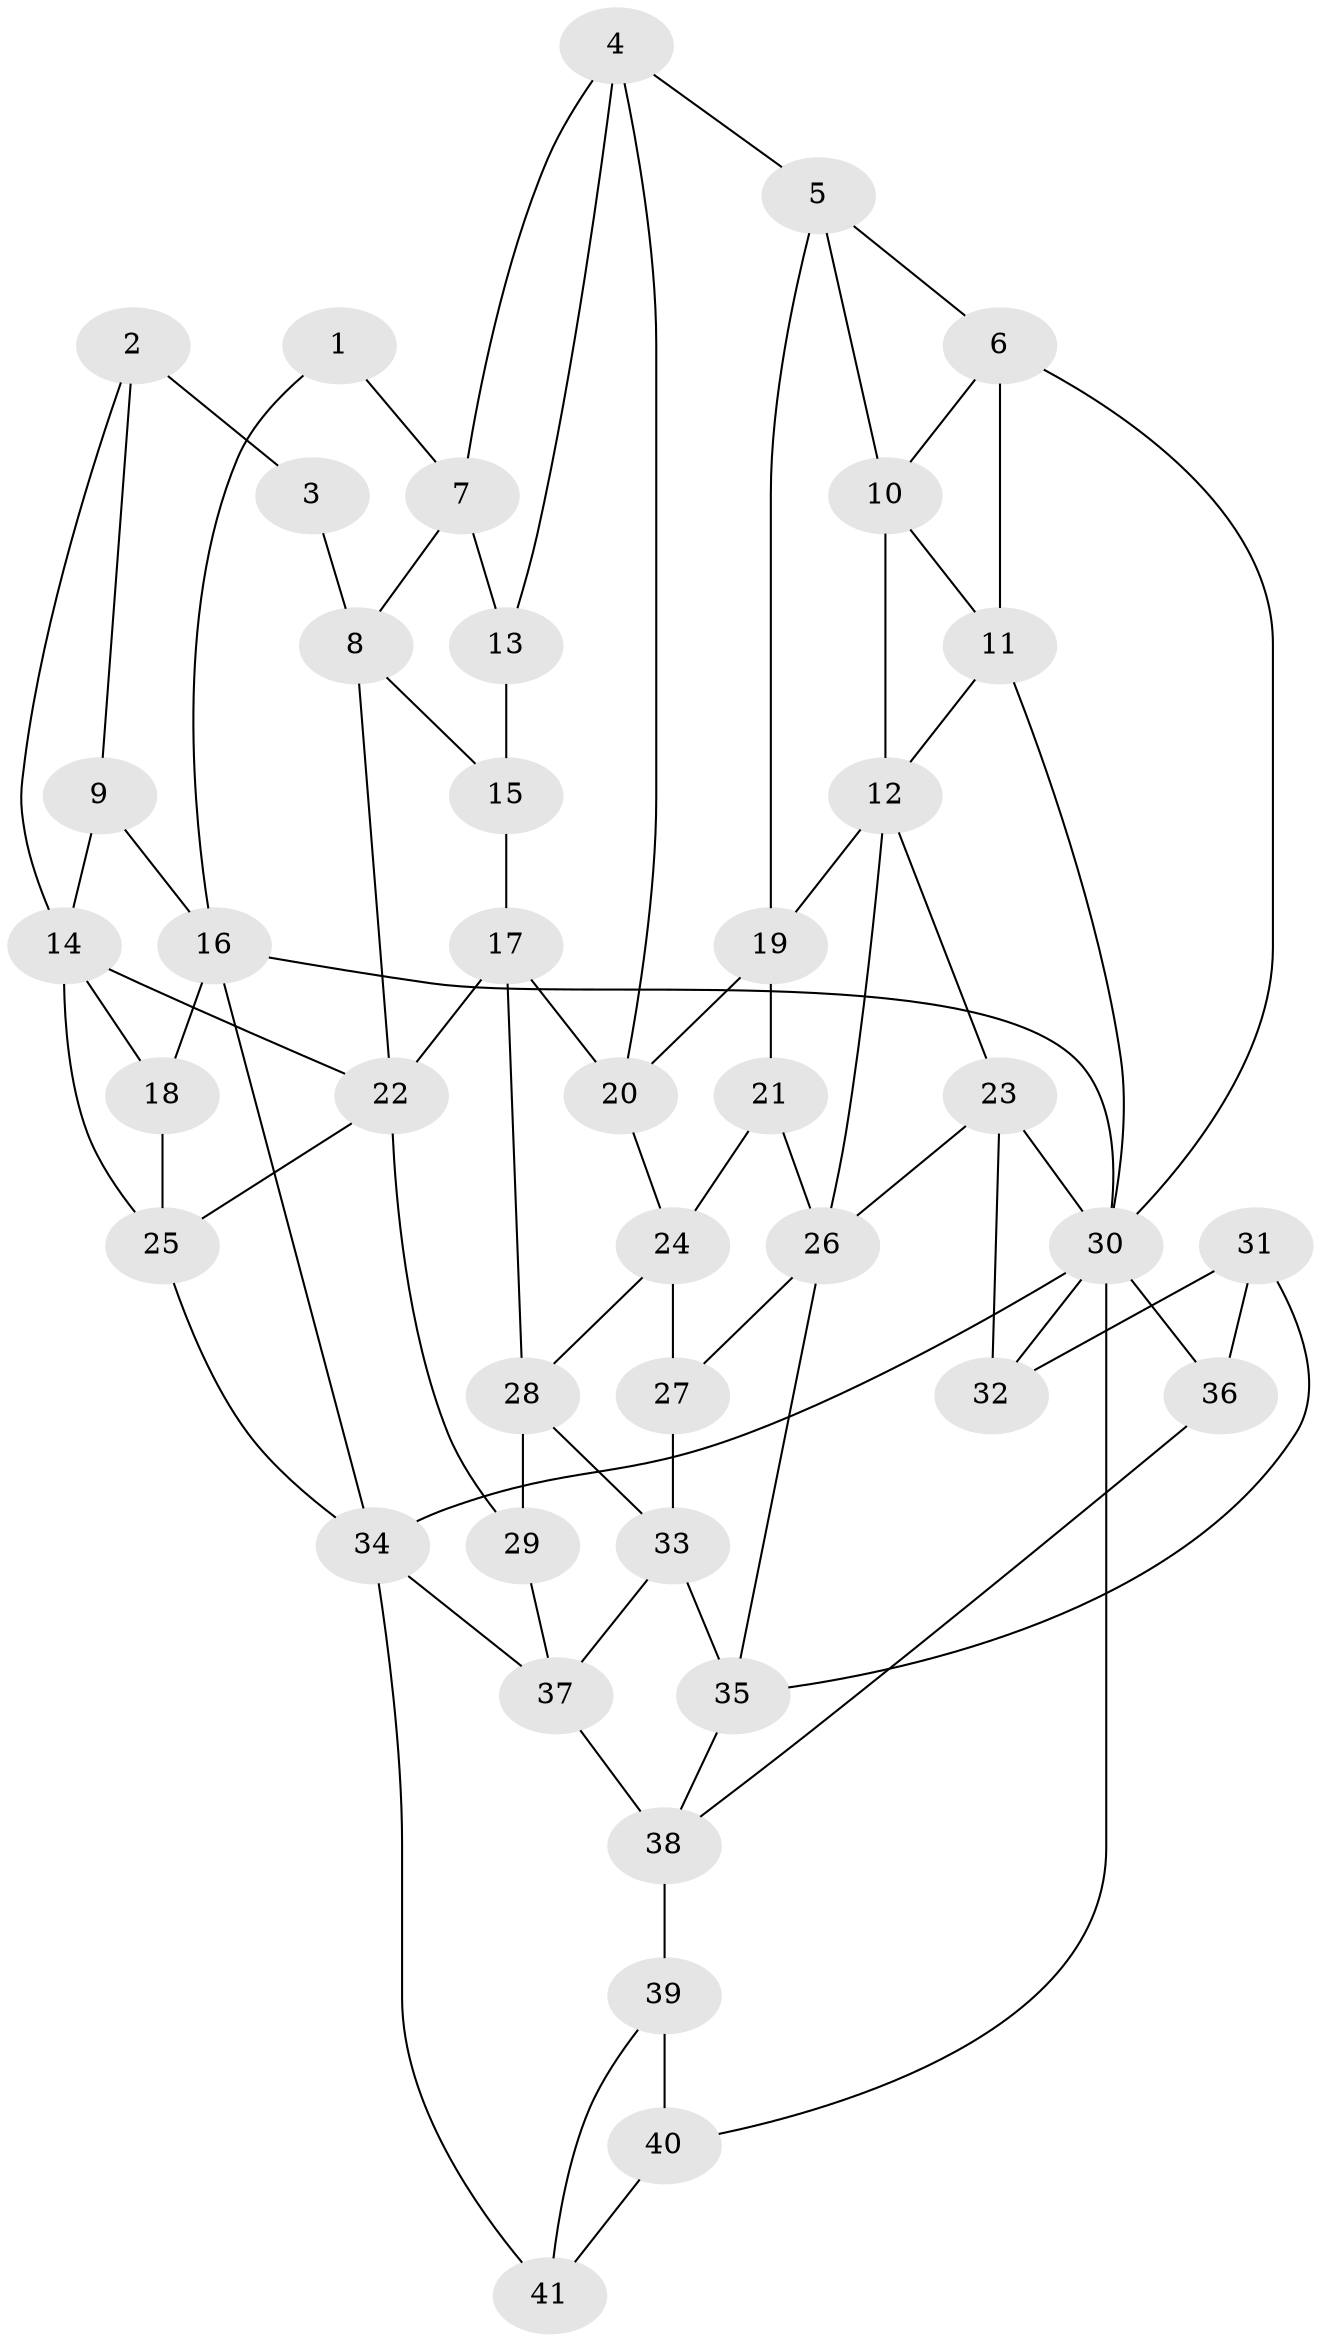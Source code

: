 // original degree distribution, {3: 0.015384615384615385, 5: 0.5076923076923077, 4: 0.24615384615384617, 6: 0.23076923076923078}
// Generated by graph-tools (version 1.1) at 2025/38/03/04/25 23:38:34]
// undirected, 41 vertices, 78 edges
graph export_dot {
  node [color=gray90,style=filled];
  1;
  2;
  3;
  4;
  5;
  6;
  7;
  8;
  9;
  10;
  11;
  12;
  13;
  14;
  15;
  16;
  17;
  18;
  19;
  20;
  21;
  22;
  23;
  24;
  25;
  26;
  27;
  28;
  29;
  30;
  31;
  32;
  33;
  34;
  35;
  36;
  37;
  38;
  39;
  40;
  41;
  1 -- 7 [weight=1.0];
  1 -- 16 [weight=1.0];
  2 -- 3 [weight=2.0];
  2 -- 9 [weight=1.0];
  2 -- 14 [weight=1.0];
  3 -- 8 [weight=2.0];
  4 -- 5 [weight=1.0];
  4 -- 7 [weight=1.0];
  4 -- 13 [weight=1.0];
  4 -- 20 [weight=1.0];
  5 -- 6 [weight=1.0];
  5 -- 10 [weight=1.0];
  5 -- 19 [weight=1.0];
  6 -- 10 [weight=1.0];
  6 -- 11 [weight=2.0];
  6 -- 30 [weight=1.0];
  7 -- 8 [weight=1.0];
  7 -- 13 [weight=1.0];
  8 -- 15 [weight=1.0];
  8 -- 22 [weight=1.0];
  9 -- 14 [weight=1.0];
  9 -- 16 [weight=2.0];
  10 -- 11 [weight=2.0];
  10 -- 12 [weight=1.0];
  11 -- 12 [weight=1.0];
  11 -- 30 [weight=1.0];
  12 -- 19 [weight=1.0];
  12 -- 23 [weight=1.0];
  12 -- 26 [weight=1.0];
  13 -- 15 [weight=2.0];
  14 -- 18 [weight=2.0];
  14 -- 22 [weight=1.0];
  14 -- 25 [weight=1.0];
  15 -- 17 [weight=2.0];
  16 -- 18 [weight=2.0];
  16 -- 30 [weight=1.0];
  16 -- 34 [weight=1.0];
  17 -- 20 [weight=1.0];
  17 -- 22 [weight=1.0];
  17 -- 28 [weight=1.0];
  18 -- 25 [weight=2.0];
  19 -- 20 [weight=3.0];
  19 -- 21 [weight=1.0];
  20 -- 24 [weight=1.0];
  21 -- 24 [weight=1.0];
  21 -- 26 [weight=1.0];
  22 -- 25 [weight=1.0];
  22 -- 29 [weight=2.0];
  23 -- 26 [weight=1.0];
  23 -- 30 [weight=1.0];
  23 -- 32 [weight=2.0];
  24 -- 27 [weight=2.0];
  24 -- 28 [weight=1.0];
  25 -- 34 [weight=1.0];
  26 -- 27 [weight=1.0];
  26 -- 35 [weight=1.0];
  27 -- 33 [weight=1.0];
  28 -- 29 [weight=2.0];
  28 -- 33 [weight=1.0];
  29 -- 37 [weight=1.0];
  30 -- 32 [weight=1.0];
  30 -- 34 [weight=1.0];
  30 -- 36 [weight=1.0];
  30 -- 40 [weight=1.0];
  31 -- 32 [weight=1.0];
  31 -- 35 [weight=1.0];
  31 -- 36 [weight=1.0];
  33 -- 35 [weight=1.0];
  33 -- 37 [weight=1.0];
  34 -- 37 [weight=1.0];
  34 -- 41 [weight=2.0];
  35 -- 38 [weight=1.0];
  36 -- 38 [weight=1.0];
  37 -- 38 [weight=1.0];
  38 -- 39 [weight=2.0];
  39 -- 40 [weight=1.0];
  39 -- 41 [weight=1.0];
  40 -- 41 [weight=2.0];
}
